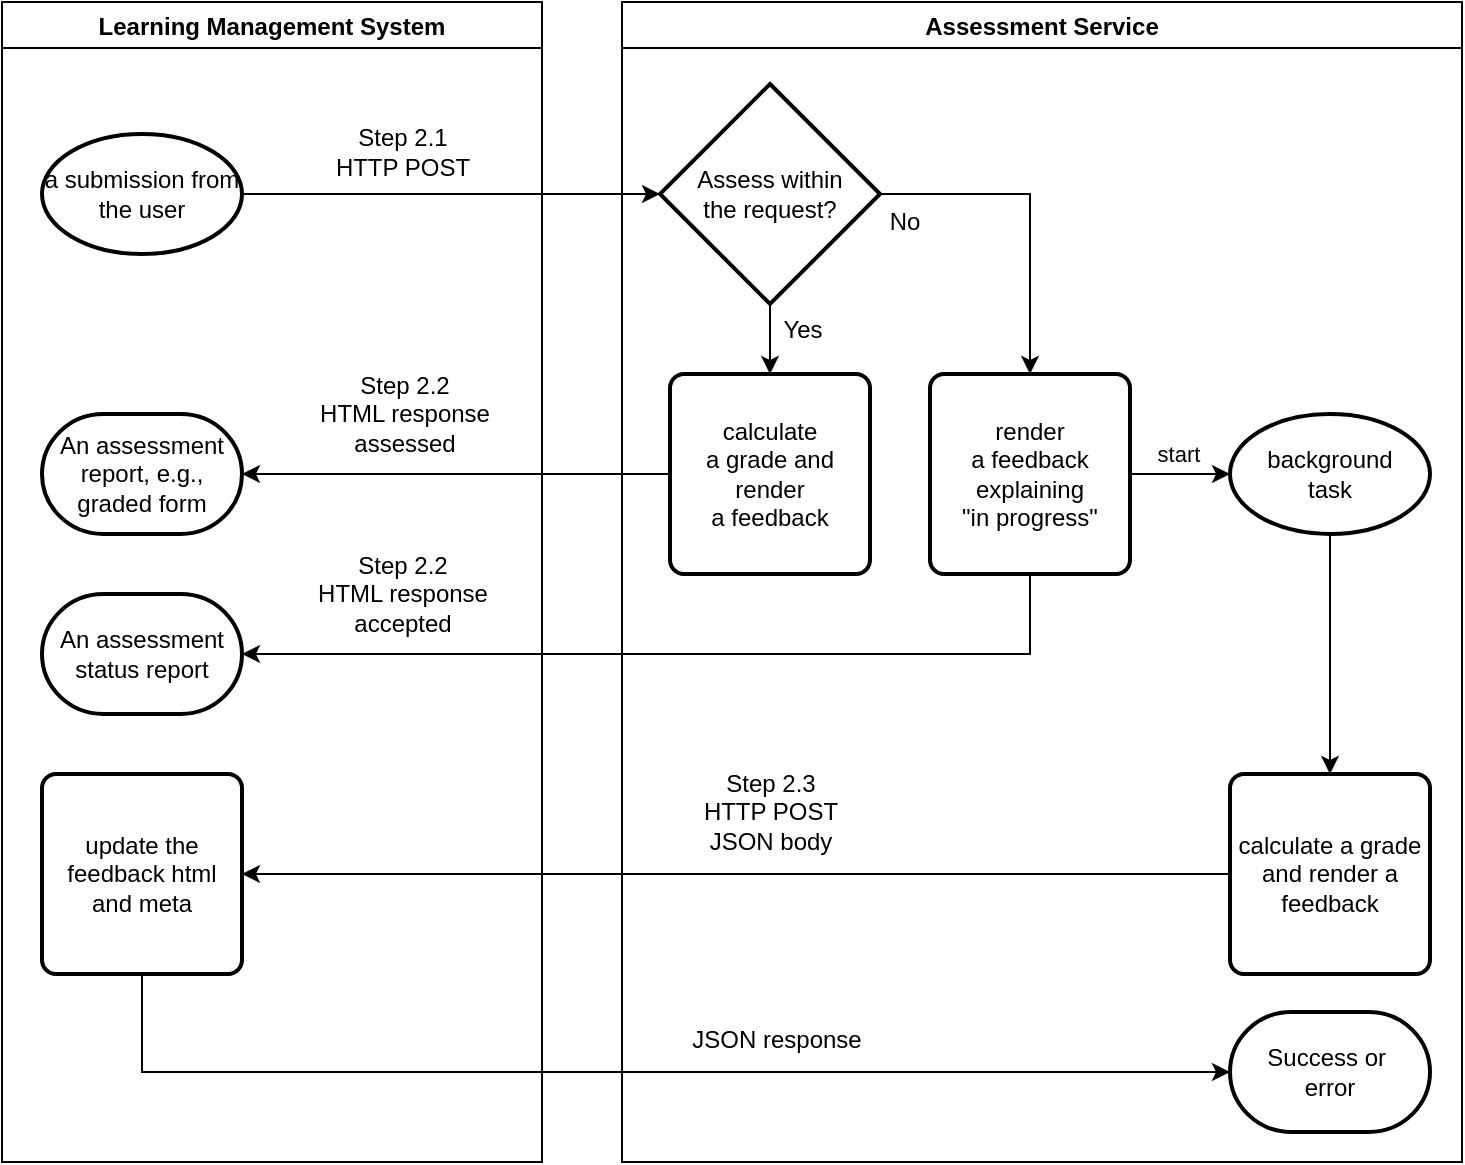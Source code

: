 <mxfile version="12.6.5" type="device"><diagram id="KYr4VdODWwF9XpddQaA5" name="Page-1"><mxGraphModel dx="1977" dy="1000" grid="1" gridSize="10" guides="1" tooltips="1" connect="1" arrows="1" fold="1" page="1" pageScale="1" pageWidth="1654" pageHeight="1169" math="0" shadow="0"><root><mxCell id="0"/><mxCell id="1" parent="0"/><mxCell id="OqAs0sl6oQSrkrFLTWxn-36" style="edgeStyle=orthogonalEdgeStyle;rounded=0;orthogonalLoop=1;jettySize=auto;html=1;exitX=1;exitY=0.5;exitDx=0;exitDy=0;exitPerimeter=0;entryX=0;entryY=0.5;entryDx=0;entryDy=0;entryPerimeter=0;shadow=0;" parent="1" source="OqAs0sl6oQSrkrFLTWxn-27" target="OqAs0sl6oQSrkrFLTWxn-29" edge="1"><mxGeometry relative="1" as="geometry"/></mxCell><mxCell id="OqAs0sl6oQSrkrFLTWxn-37" value="Step 2.1&lt;br&gt;HTTP POST" style="text;html=1;align=center;verticalAlign=middle;resizable=0;points=[];labelBackgroundColor=#ffffff;" parent="OqAs0sl6oQSrkrFLTWxn-36" vertex="1" connectable="0"><mxGeometry x="-0.067" y="-2" relative="1" as="geometry"><mxPoint x="-17.65" y="-23" as="offset"/></mxGeometry></mxCell><mxCell id="OqAs0sl6oQSrkrFLTWxn-31" value="" style="edgeStyle=orthogonalEdgeStyle;rounded=0;orthogonalLoop=1;jettySize=auto;html=1;shadow=0;" parent="1" source="OqAs0sl6oQSrkrFLTWxn-29" target="OqAs0sl6oQSrkrFLTWxn-30" edge="1"><mxGeometry relative="1" as="geometry"/></mxCell><mxCell id="OqAs0sl6oQSrkrFLTWxn-32" value="Yes" style="text;html=1;align=center;verticalAlign=middle;resizable=0;points=[];labelBackgroundColor=#ffffff;" parent="OqAs0sl6oQSrkrFLTWxn-31" vertex="1" connectable="0"><mxGeometry x="-0.046" y="2" relative="1" as="geometry"><mxPoint x="18" y="-6" as="offset"/></mxGeometry></mxCell><mxCell id="OqAs0sl6oQSrkrFLTWxn-40" style="edgeStyle=orthogonalEdgeStyle;rounded=0;orthogonalLoop=1;jettySize=auto;html=1;exitX=1;exitY=0.5;exitDx=0;exitDy=0;exitPerimeter=0;entryX=0.5;entryY=0;entryDx=0;entryDy=0;shadow=0;" parent="1" source="OqAs0sl6oQSrkrFLTWxn-29" target="OqAs0sl6oQSrkrFLTWxn-38" edge="1"><mxGeometry relative="1" as="geometry"/></mxCell><mxCell id="OqAs0sl6oQSrkrFLTWxn-41" value="No" style="text;html=1;align=center;verticalAlign=middle;resizable=0;points=[];labelBackgroundColor=#ffffff;" parent="OqAs0sl6oQSrkrFLTWxn-40" vertex="1" connectable="0"><mxGeometry x="0.624" y="2" relative="1" as="geometry"><mxPoint x="-65" y="-45.12" as="offset"/></mxGeometry></mxCell><mxCell id="OqAs0sl6oQSrkrFLTWxn-29" value="Assess within&lt;br&gt;the request?" style="strokeWidth=2;html=1;shape=mxgraph.flowchart.decision;whiteSpace=wrap;" parent="1" vertex="1"><mxGeometry x="338" y="51" width="110" height="110" as="geometry"/></mxCell><mxCell id="OqAs0sl6oQSrkrFLTWxn-34" style="edgeStyle=orthogonalEdgeStyle;rounded=0;orthogonalLoop=1;jettySize=auto;html=1;exitX=0;exitY=0.5;exitDx=0;exitDy=0;entryX=1;entryY=0.5;entryDx=0;entryDy=0;entryPerimeter=0;shadow=0;" parent="1" source="OqAs0sl6oQSrkrFLTWxn-30" target="OqAs0sl6oQSrkrFLTWxn-33" edge="1"><mxGeometry relative="1" as="geometry"/></mxCell><mxCell id="OqAs0sl6oQSrkrFLTWxn-35" value="Step 2.2&lt;br&gt;HTML response&lt;br&gt;assessed" style="text;html=1;align=center;verticalAlign=middle;resizable=0;points=[];labelBackgroundColor=#ffffff;" parent="OqAs0sl6oQSrkrFLTWxn-34" vertex="1" connectable="0"><mxGeometry x="0.329" y="-2" relative="1" as="geometry"><mxPoint x="8.35" y="-28" as="offset"/></mxGeometry></mxCell><mxCell id="OqAs0sl6oQSrkrFLTWxn-30" value="calculate&lt;br&gt;a grade and render&lt;br&gt;a feedback" style="rounded=1;whiteSpace=wrap;html=1;absoluteArcSize=1;arcSize=14;strokeWidth=2;" parent="1" vertex="1"><mxGeometry x="343" y="196" width="100" height="100" as="geometry"/></mxCell><mxCell id="OqAs0sl6oQSrkrFLTWxn-42" style="edgeStyle=orthogonalEdgeStyle;rounded=0;orthogonalLoop=1;jettySize=auto;html=1;exitX=0.5;exitY=1;exitDx=0;exitDy=0;entryX=1;entryY=0.5;entryDx=0;entryDy=0;entryPerimeter=0;shadow=0;" parent="1" source="OqAs0sl6oQSrkrFLTWxn-38" target="OqAs0sl6oQSrkrFLTWxn-39" edge="1"><mxGeometry relative="1" as="geometry"/></mxCell><mxCell id="OqAs0sl6oQSrkrFLTWxn-51" value="Step 2.2&lt;br&gt;HTML response&lt;br&gt;accepted" style="text;html=1;align=center;verticalAlign=middle;resizable=0;points=[];labelBackgroundColor=#ffffff;" parent="OqAs0sl6oQSrkrFLTWxn-42" vertex="1" connectable="0"><mxGeometry x="-0.082" y="-3" relative="1" as="geometry"><mxPoint x="-155.18" y="-27.04" as="offset"/></mxGeometry></mxCell><mxCell id="tqUR49AtZ8FVAP2hHcVj-32" value="start" style="edgeStyle=orthogonalEdgeStyle;rounded=0;orthogonalLoop=1;jettySize=auto;html=1;exitX=1;exitY=0.5;exitDx=0;exitDy=0;" edge="1" parent="1" source="OqAs0sl6oQSrkrFLTWxn-38" target="OqAs0sl6oQSrkrFLTWxn-44"><mxGeometry x="-0.04" y="10" relative="1" as="geometry"><mxPoint as="offset"/></mxGeometry></mxCell><mxCell id="OqAs0sl6oQSrkrFLTWxn-38" value="render&lt;br&gt;a feedback explaining&lt;br&gt;&quot;in progress&quot;" style="rounded=1;whiteSpace=wrap;html=1;absoluteArcSize=1;arcSize=14;strokeWidth=2;" parent="1" vertex="1"><mxGeometry x="473" y="196" width="100" height="100" as="geometry"/></mxCell><mxCell id="OqAs0sl6oQSrkrFLTWxn-43" style="edgeStyle=orthogonalEdgeStyle;rounded=0;orthogonalLoop=1;jettySize=auto;html=1;exitX=0.5;exitY=1;exitDx=0;exitDy=0;exitPerimeter=0;entryX=0.5;entryY=0;entryDx=0;entryDy=0;shadow=0;" parent="1" source="OqAs0sl6oQSrkrFLTWxn-44" target="OqAs0sl6oQSrkrFLTWxn-45" edge="1"><mxGeometry relative="1" as="geometry"/></mxCell><mxCell id="OqAs0sl6oQSrkrFLTWxn-44" value="background&lt;br&gt;task" style="strokeWidth=2;html=1;shape=mxgraph.flowchart.start_1;whiteSpace=wrap;" parent="1" vertex="1"><mxGeometry x="623" y="216" width="100" height="60" as="geometry"/></mxCell><mxCell id="OqAs0sl6oQSrkrFLTWxn-48" style="edgeStyle=orthogonalEdgeStyle;rounded=0;orthogonalLoop=1;jettySize=auto;html=1;exitX=0;exitY=0.5;exitDx=0;exitDy=0;shadow=0;" parent="1" source="OqAs0sl6oQSrkrFLTWxn-45" target="OqAs0sl6oQSrkrFLTWxn-47" edge="1"><mxGeometry relative="1" as="geometry"/></mxCell><mxCell id="OqAs0sl6oQSrkrFLTWxn-49" value="Step 2.3&lt;br&gt;HTTP POST&lt;br&gt;JSON body" style="text;html=1;align=center;verticalAlign=middle;resizable=0;points=[];labelBackgroundColor=#ffffff;" parent="OqAs0sl6oQSrkrFLTWxn-48" vertex="1" connectable="0"><mxGeometry x="0.369" y="-1" relative="1" as="geometry"><mxPoint x="107.65" y="-30" as="offset"/></mxGeometry></mxCell><mxCell id="OqAs0sl6oQSrkrFLTWxn-45" value="calculate a grade and render a feedback" style="rounded=1;whiteSpace=wrap;html=1;absoluteArcSize=1;arcSize=14;strokeWidth=2;" parent="1" vertex="1"><mxGeometry x="623" y="396" width="100" height="100" as="geometry"/></mxCell><mxCell id="tqUR49AtZ8FVAP2hHcVj-24" value="Learning Management System" style="swimlane;" vertex="1" parent="1"><mxGeometry x="9" y="10" width="270" height="580" as="geometry"/></mxCell><mxCell id="OqAs0sl6oQSrkrFLTWxn-47" value="update the feedback html and meta" style="rounded=1;whiteSpace=wrap;html=1;absoluteArcSize=1;arcSize=14;strokeWidth=2;" parent="tqUR49AtZ8FVAP2hHcVj-24" vertex="1"><mxGeometry x="20" y="386" width="100" height="100" as="geometry"/></mxCell><mxCell id="OqAs0sl6oQSrkrFLTWxn-39" value="An assessment status report" style="strokeWidth=2;html=1;shape=mxgraph.flowchart.terminator;whiteSpace=wrap;" parent="tqUR49AtZ8FVAP2hHcVj-24" vertex="1"><mxGeometry x="20" y="296" width="100" height="60" as="geometry"/></mxCell><mxCell id="OqAs0sl6oQSrkrFLTWxn-33" value="An assessment report, e.g., graded form" style="strokeWidth=2;html=1;shape=mxgraph.flowchart.terminator;whiteSpace=wrap;" parent="tqUR49AtZ8FVAP2hHcVj-24" vertex="1"><mxGeometry x="20" y="206" width="100" height="60" as="geometry"/></mxCell><mxCell id="OqAs0sl6oQSrkrFLTWxn-27" value="a submission from the user" style="strokeWidth=2;html=1;shape=mxgraph.flowchart.start_1;whiteSpace=wrap;" parent="tqUR49AtZ8FVAP2hHcVj-24" vertex="1"><mxGeometry x="20" y="66" width="100" height="60" as="geometry"/></mxCell><mxCell id="tqUR49AtZ8FVAP2hHcVj-25" value="Assessment Service" style="swimlane;" vertex="1" parent="1"><mxGeometry x="319" y="10" width="420" height="580" as="geometry"><mxRectangle x="320" y="10" width="150" height="23" as="alternateBounds"/></mxGeometry></mxCell><mxCell id="tqUR49AtZ8FVAP2hHcVj-28" value="Success or&amp;nbsp;&lt;br&gt;error" style="strokeWidth=2;html=1;shape=mxgraph.flowchart.terminator;whiteSpace=wrap;" vertex="1" parent="tqUR49AtZ8FVAP2hHcVj-25"><mxGeometry x="304" y="505.0" width="100" height="60" as="geometry"/></mxCell><mxCell id="tqUR49AtZ8FVAP2hHcVj-29" style="edgeStyle=orthogonalEdgeStyle;rounded=0;orthogonalLoop=1;jettySize=auto;html=1;exitX=0.5;exitY=1;exitDx=0;exitDy=0;entryX=0;entryY=0.5;entryDx=0;entryDy=0;entryPerimeter=0;" edge="1" parent="1" source="OqAs0sl6oQSrkrFLTWxn-47" target="tqUR49AtZ8FVAP2hHcVj-28"><mxGeometry relative="1" as="geometry"/></mxCell><mxCell id="tqUR49AtZ8FVAP2hHcVj-30" value="JSON response" style="text;html=1;align=center;verticalAlign=middle;resizable=0;points=[];labelBackgroundColor=#ffffff;" vertex="1" connectable="0" parent="tqUR49AtZ8FVAP2hHcVj-29"><mxGeometry x="0.301" y="3" relative="1" as="geometry"><mxPoint x="-19.94" y="-13" as="offset"/></mxGeometry></mxCell></root></mxGraphModel></diagram></mxfile>